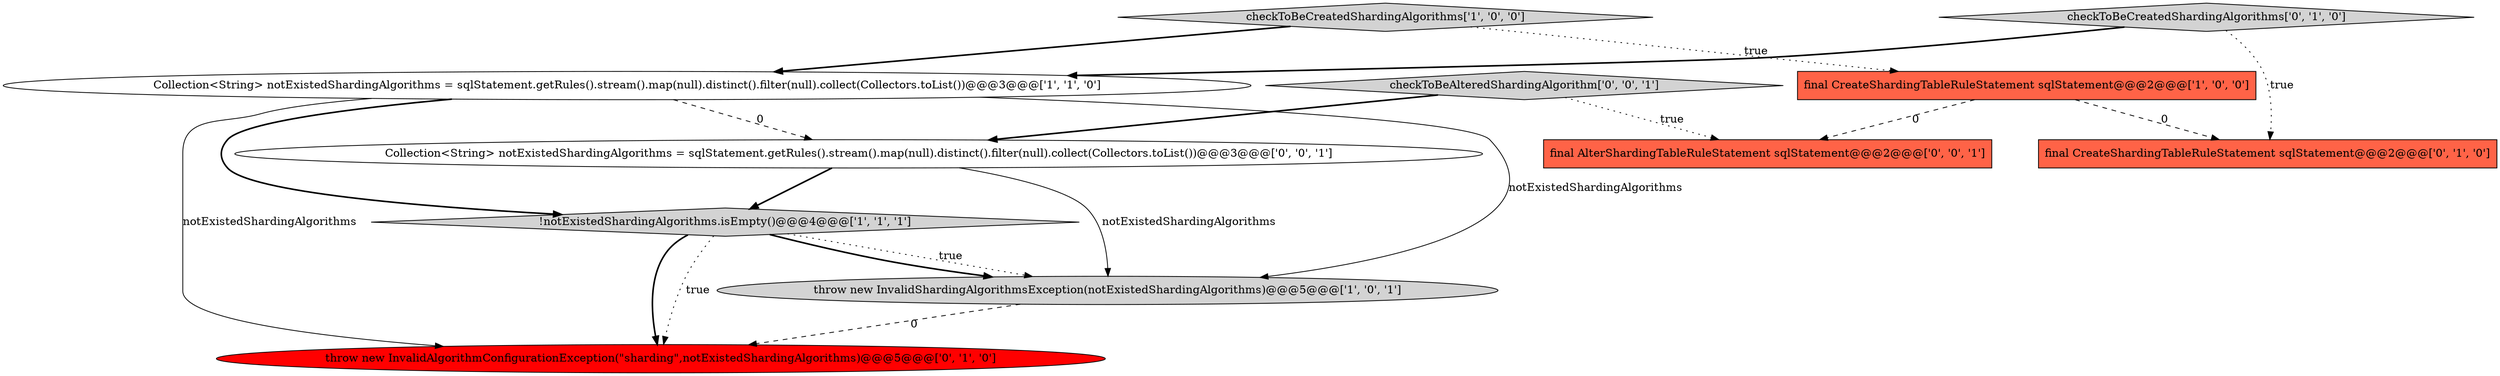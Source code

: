 digraph {
3 [style = filled, label = "!notExistedShardingAlgorithms.isEmpty()@@@4@@@['1', '1', '1']", fillcolor = lightgray, shape = diamond image = "AAA0AAABBB1BBB"];
6 [style = filled, label = "throw new InvalidAlgorithmConfigurationException(\"sharding\",notExistedShardingAlgorithms)@@@5@@@['0', '1', '0']", fillcolor = red, shape = ellipse image = "AAA1AAABBB2BBB"];
10 [style = filled, label = "Collection<String> notExistedShardingAlgorithms = sqlStatement.getRules().stream().map(null).distinct().filter(null).collect(Collectors.toList())@@@3@@@['0', '0', '1']", fillcolor = white, shape = ellipse image = "AAA0AAABBB3BBB"];
1 [style = filled, label = "checkToBeCreatedShardingAlgorithms['1', '0', '0']", fillcolor = lightgray, shape = diamond image = "AAA0AAABBB1BBB"];
8 [style = filled, label = "final AlterShardingTableRuleStatement sqlStatement@@@2@@@['0', '0', '1']", fillcolor = tomato, shape = box image = "AAA0AAABBB3BBB"];
2 [style = filled, label = "Collection<String> notExistedShardingAlgorithms = sqlStatement.getRules().stream().map(null).distinct().filter(null).collect(Collectors.toList())@@@3@@@['1', '1', '0']", fillcolor = white, shape = ellipse image = "AAA0AAABBB1BBB"];
9 [style = filled, label = "checkToBeAlteredShardingAlgorithm['0', '0', '1']", fillcolor = lightgray, shape = diamond image = "AAA0AAABBB3BBB"];
5 [style = filled, label = "final CreateShardingTableRuleStatement sqlStatement@@@2@@@['0', '1', '0']", fillcolor = tomato, shape = box image = "AAA1AAABBB2BBB"];
4 [style = filled, label = "final CreateShardingTableRuleStatement sqlStatement@@@2@@@['1', '0', '0']", fillcolor = tomato, shape = box image = "AAA1AAABBB1BBB"];
0 [style = filled, label = "throw new InvalidShardingAlgorithmsException(notExistedShardingAlgorithms)@@@5@@@['1', '0', '1']", fillcolor = lightgray, shape = ellipse image = "AAA0AAABBB1BBB"];
7 [style = filled, label = "checkToBeCreatedShardingAlgorithms['0', '1', '0']", fillcolor = lightgray, shape = diamond image = "AAA0AAABBB2BBB"];
4->5 [style = dashed, label="0"];
2->6 [style = solid, label="notExistedShardingAlgorithms"];
3->6 [style = bold, label=""];
10->3 [style = bold, label=""];
1->2 [style = bold, label=""];
2->10 [style = dashed, label="0"];
2->0 [style = solid, label="notExistedShardingAlgorithms"];
10->0 [style = solid, label="notExistedShardingAlgorithms"];
1->4 [style = dotted, label="true"];
9->10 [style = bold, label=""];
4->8 [style = dashed, label="0"];
3->6 [style = dotted, label="true"];
7->2 [style = bold, label=""];
3->0 [style = bold, label=""];
2->3 [style = bold, label=""];
7->5 [style = dotted, label="true"];
0->6 [style = dashed, label="0"];
3->0 [style = dotted, label="true"];
9->8 [style = dotted, label="true"];
}
